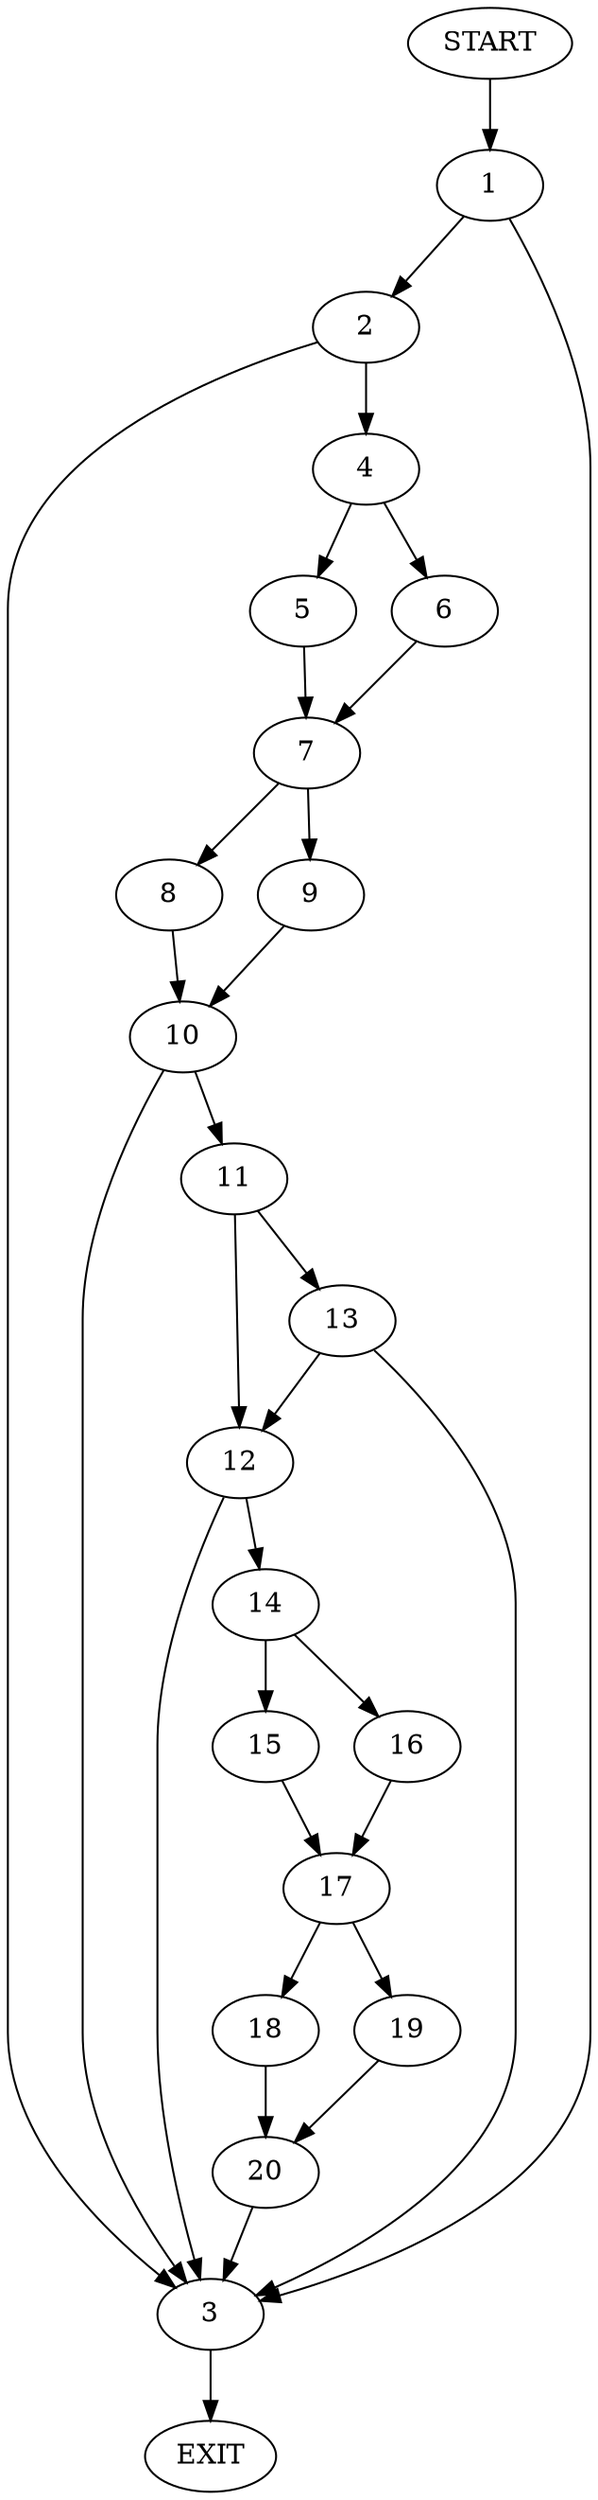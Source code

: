 digraph {
0 [label="START"]
21 [label="EXIT"]
0 -> 1
1 -> 2
1 -> 3
2 -> 4
2 -> 3
3 -> 21
4 -> 5
4 -> 6
5 -> 7
6 -> 7
7 -> 8
7 -> 9
9 -> 10
8 -> 10
10 -> 11
10 -> 3
11 -> 12
11 -> 13
13 -> 12
13 -> 3
12 -> 14
12 -> 3
14 -> 15
14 -> 16
16 -> 17
15 -> 17
17 -> 18
17 -> 19
18 -> 20
19 -> 20
20 -> 3
}
